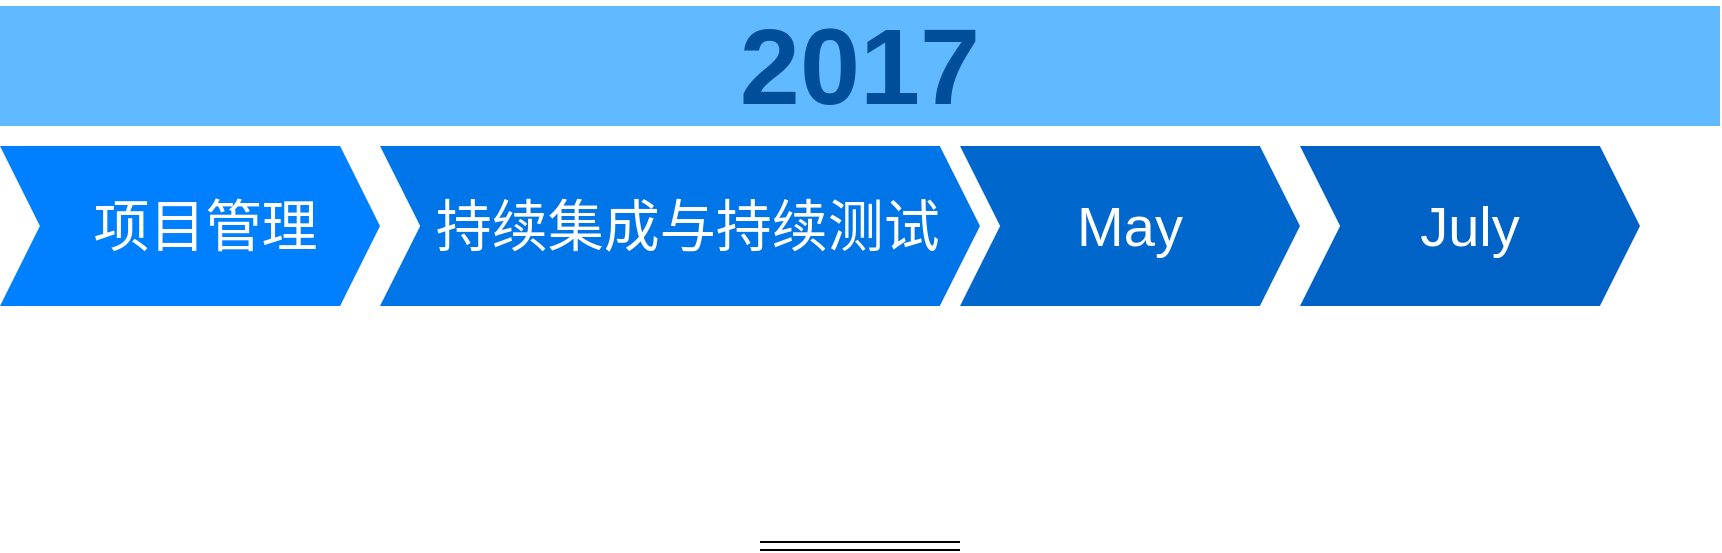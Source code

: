 <mxfile version="14.1.9" type="github">
  <diagram name="Page-1" id="d9b1e647-80fa-b4a2-5024-87a742678bcc">
    <mxGraphModel dx="1186" dy="773" grid="1" gridSize="10" guides="1" tooltips="1" connect="1" arrows="1" fold="1" page="1" pageScale="1" pageWidth="1100" pageHeight="850" background="#ffffff" math="0" shadow="0">
      <root>
        <mxCell id="0" />
        <mxCell id="1" parent="0" />
        <mxCell id="57fe6abec08f04cb-1" value="&amp;nbsp; 项目管理" style="shape=step;whiteSpace=wrap;html=1;fontSize=28;fillColor=#0080FF;fontColor=#FFFFFF;strokeColor=none;align=center;size=0.105;" parent="1" vertex="1">
          <mxGeometry x="120" y="180" width="190" height="80" as="geometry" />
        </mxCell>
        <mxCell id="57fe6abec08f04cb-3" value="May" style="shape=step;whiteSpace=wrap;html=1;fontSize=28;fillColor=#0067CC;fontColor=#FFFFFF;strokeColor=none;size=0.118;" parent="1" vertex="1">
          <mxGeometry x="600" y="180" width="170" height="80" as="geometry" />
        </mxCell>
        <mxCell id="57fe6abec08f04cb-4" value="July" style="shape=step;whiteSpace=wrap;html=1;fontSize=28;fillColor=#0062C4;fontColor=#FFFFFF;strokeColor=none;size=0.118;" parent="1" vertex="1">
          <mxGeometry x="770" y="180" width="170" height="80" as="geometry" />
        </mxCell>
        <mxCell id="57fe6abec08f04cb-7" value="2017" style="text;html=1;strokeColor=none;fillColor=#61BAFF;align=center;verticalAlign=middle;whiteSpace=wrap;fontSize=54;fontStyle=1;fontColor=#004D99;" parent="1" vertex="1">
          <mxGeometry x="120" y="110" width="860" height="60" as="geometry" />
        </mxCell>
        <mxCell id="NXsfvVfhCRuZot-71Uk9-2" value="" style="shape=link;html=1;" edge="1" parent="1">
          <mxGeometry width="100" relative="1" as="geometry">
            <mxPoint x="500" y="380" as="sourcePoint" />
            <mxPoint x="600" y="380" as="targetPoint" />
          </mxGeometry>
        </mxCell>
        <mxCell id="57fe6abec08f04cb-2" value="&lt;span&gt;&amp;nbsp;持续集成与持续测试&lt;/span&gt;" style="shape=step;whiteSpace=wrap;html=1;fontSize=28;fillColor=#0075E8;fontColor=#FFFFFF;strokeColor=none;size=0.067;" parent="1" vertex="1">
          <mxGeometry x="310" y="180" width="300" height="80" as="geometry" />
        </mxCell>
      </root>
    </mxGraphModel>
  </diagram>
</mxfile>
